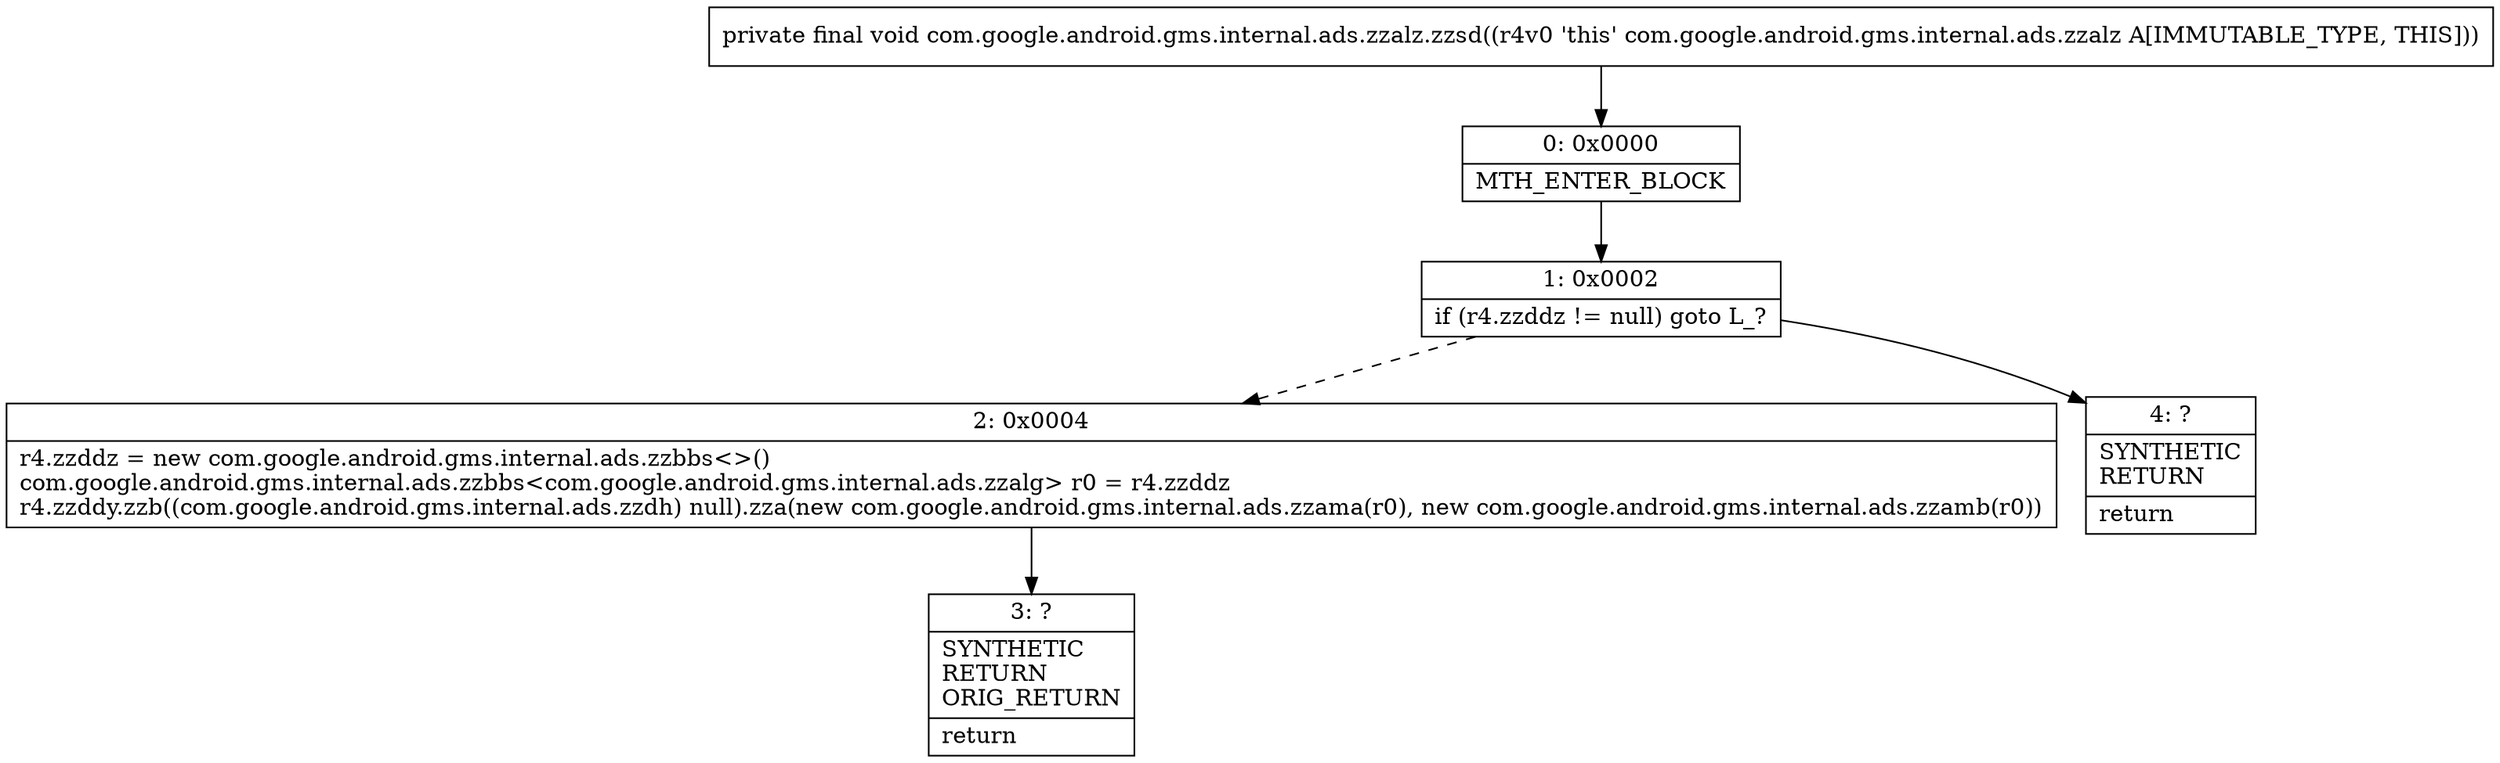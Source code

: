 digraph "CFG forcom.google.android.gms.internal.ads.zzalz.zzsd()V" {
Node_0 [shape=record,label="{0\:\ 0x0000|MTH_ENTER_BLOCK\l}"];
Node_1 [shape=record,label="{1\:\ 0x0002|if (r4.zzddz != null) goto L_?\l}"];
Node_2 [shape=record,label="{2\:\ 0x0004|r4.zzddz = new com.google.android.gms.internal.ads.zzbbs\<\>()\lcom.google.android.gms.internal.ads.zzbbs\<com.google.android.gms.internal.ads.zzalg\> r0 = r4.zzddz\lr4.zzddy.zzb((com.google.android.gms.internal.ads.zzdh) null).zza(new com.google.android.gms.internal.ads.zzama(r0), new com.google.android.gms.internal.ads.zzamb(r0))\l}"];
Node_3 [shape=record,label="{3\:\ ?|SYNTHETIC\lRETURN\lORIG_RETURN\l|return\l}"];
Node_4 [shape=record,label="{4\:\ ?|SYNTHETIC\lRETURN\l|return\l}"];
MethodNode[shape=record,label="{private final void com.google.android.gms.internal.ads.zzalz.zzsd((r4v0 'this' com.google.android.gms.internal.ads.zzalz A[IMMUTABLE_TYPE, THIS])) }"];
MethodNode -> Node_0;
Node_0 -> Node_1;
Node_1 -> Node_2[style=dashed];
Node_1 -> Node_4;
Node_2 -> Node_3;
}

